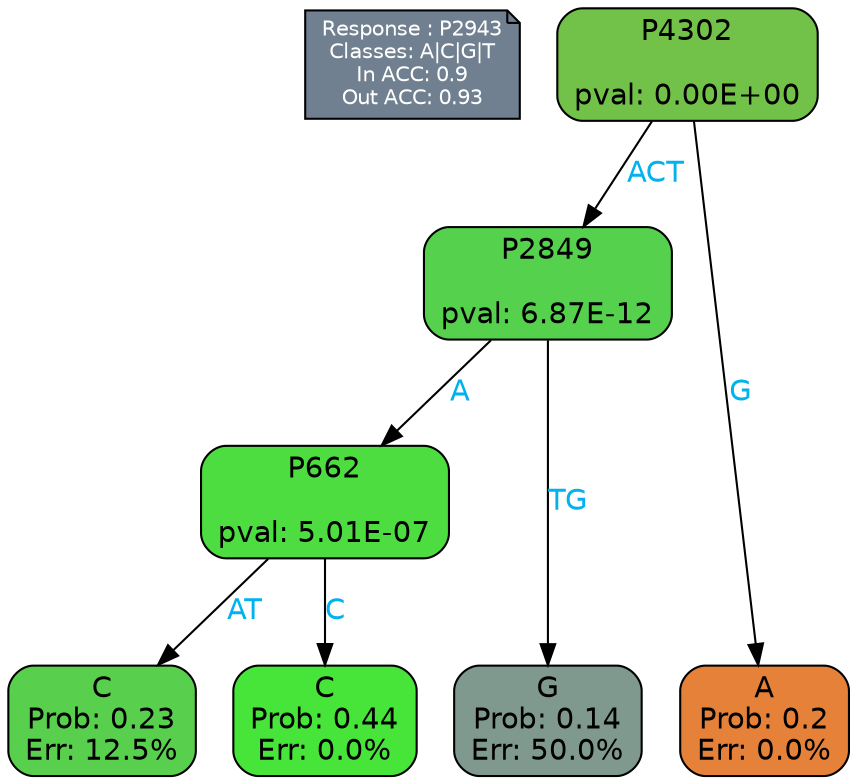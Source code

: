 digraph Tree {
node [shape=box, style="filled, rounded", color="black", fontname=helvetica] ;
graph [ranksep=equally, splines=polylines, bgcolor=transparent, dpi=600] ;
edge [fontname=helvetica] ;
LEGEND [label="Response : P2943
Classes: A|C|G|T
In ACC: 0.9
Out ACC: 0.93
",shape=note,align=left,style=filled,fillcolor="slategray",fontcolor="white",fontsize=10];1 [label="P4302

pval: 0.00E+00", fillcolor="#72c149"] ;
2 [label="P2849

pval: 6.87E-12", fillcolor="#55d14e"] ;
3 [label="P662

pval: 5.01E-07", fillcolor="#4ddd40"] ;
4 [label="C
Prob: 0.23
Err: 12.5%", fillcolor="#59cf4e"] ;
5 [label="C
Prob: 0.44
Err: 0.0%", fillcolor="#47e539"] ;
6 [label="G
Prob: 0.14
Err: 50.0%", fillcolor="#7f998f"] ;
7 [label="A
Prob: 0.2
Err: 0.0%", fillcolor="#e58139"] ;
1 -> 2 [label="ACT",fontcolor=deepskyblue2] ;
1 -> 7 [label="G",fontcolor=deepskyblue2] ;
2 -> 3 [label="A",fontcolor=deepskyblue2] ;
2 -> 6 [label="TG",fontcolor=deepskyblue2] ;
3 -> 4 [label="AT",fontcolor=deepskyblue2] ;
3 -> 5 [label="C",fontcolor=deepskyblue2] ;
{rank = same; 4;5;6;7;}{rank = same; LEGEND;1;}}